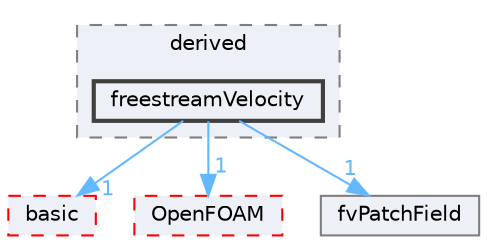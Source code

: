 digraph "src/finiteVolume/fields/fvPatchFields/derived/freestreamVelocity"
{
 // LATEX_PDF_SIZE
  bgcolor="transparent";
  edge [fontname=Helvetica,fontsize=10,labelfontname=Helvetica,labelfontsize=10];
  node [fontname=Helvetica,fontsize=10,shape=box,height=0.2,width=0.4];
  compound=true
  subgraph clusterdir_ece9aa6b5af9a7776a75b0c1993b0910 {
    graph [ bgcolor="#edf0f7", pencolor="grey50", label="derived", fontname=Helvetica,fontsize=10 style="filled,dashed", URL="dir_ece9aa6b5af9a7776a75b0c1993b0910.html",tooltip=""]
  dir_92ad3e7c3811b57736b84549288a1b6b [label="freestreamVelocity", fillcolor="#edf0f7", color="grey25", style="filled,bold", URL="dir_92ad3e7c3811b57736b84549288a1b6b.html",tooltip=""];
  }
  dir_546b14c9025d30bb5b92fa069dbdd82c [label="basic", fillcolor="#edf0f7", color="red", style="filled,dashed", URL="dir_546b14c9025d30bb5b92fa069dbdd82c.html",tooltip=""];
  dir_c5473ff19b20e6ec4dfe5c310b3778a8 [label="OpenFOAM", fillcolor="#edf0f7", color="red", style="filled,dashed", URL="dir_c5473ff19b20e6ec4dfe5c310b3778a8.html",tooltip=""];
  dir_6b9423849569a7ee618201e7cfce9eaa [label="fvPatchField", fillcolor="#edf0f7", color="grey50", style="filled", URL="dir_6b9423849569a7ee618201e7cfce9eaa.html",tooltip=""];
  dir_92ad3e7c3811b57736b84549288a1b6b->dir_546b14c9025d30bb5b92fa069dbdd82c [headlabel="1", labeldistance=1.5 headhref="dir_001493_000207.html" href="dir_001493_000207.html" color="steelblue1" fontcolor="steelblue1"];
  dir_92ad3e7c3811b57736b84549288a1b6b->dir_6b9423849569a7ee618201e7cfce9eaa [headlabel="1", labeldistance=1.5 headhref="dir_001493_001564.html" href="dir_001493_001564.html" color="steelblue1" fontcolor="steelblue1"];
  dir_92ad3e7c3811b57736b84549288a1b6b->dir_c5473ff19b20e6ec4dfe5c310b3778a8 [headlabel="1", labeldistance=1.5 headhref="dir_001493_002695.html" href="dir_001493_002695.html" color="steelblue1" fontcolor="steelblue1"];
}
